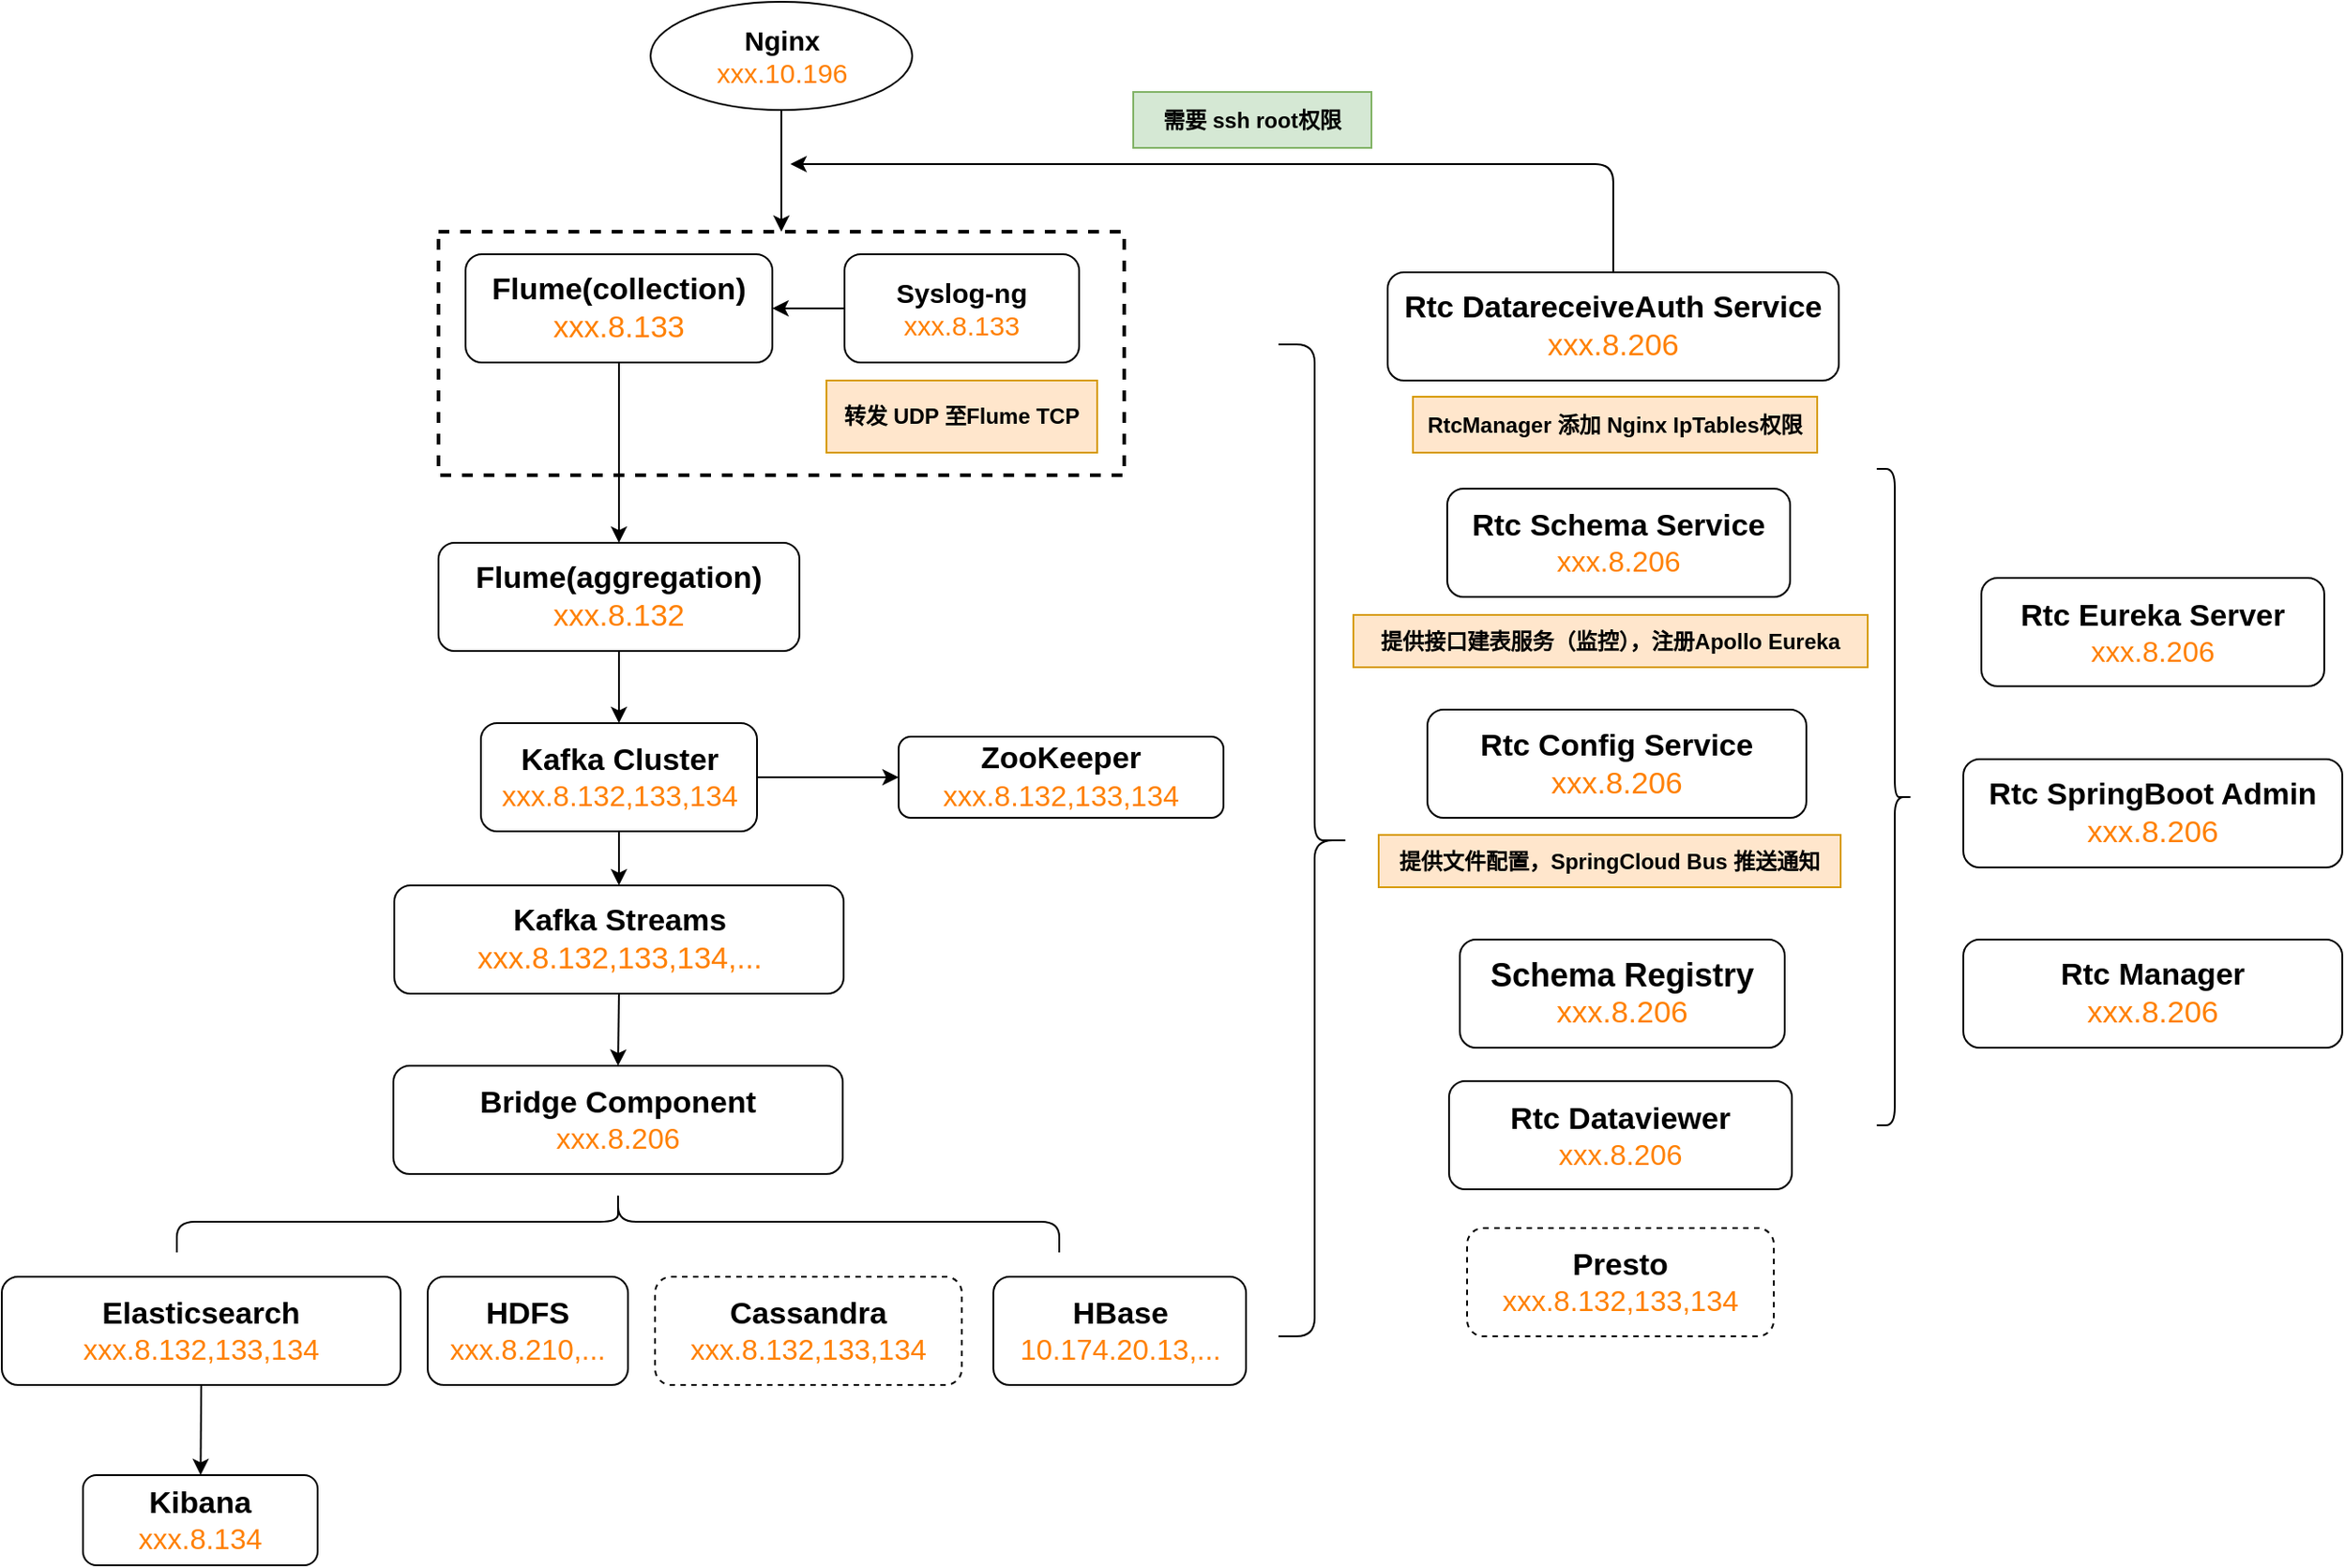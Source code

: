 <mxfile version="10.6.1" type="github"><diagram id="KzLtcQrGERRNuKqiNn3f" name="ç¬¬ 1 é¡µ"><mxGraphModel dx="1394" dy="774" grid="1" gridSize="10" guides="1" tooltips="1" connect="1" arrows="1" fold="1" page="1" pageScale="1" pageWidth="2027" pageHeight="2069" math="0" shadow="0"><root><mxCell id="0"/><mxCell id="1" parent="0"/><mxCell id="P1UCs-kd_gMWbm1AZ6ip-6" value="" style="rounded=0;whiteSpace=wrap;html=1;fillColor=none;dashed=1;strokeWidth=2;" parent="1" vertex="1"><mxGeometry x="425" y="167.5" width="380" height="135" as="geometry"/></mxCell><mxCell id="P1UCs-kd_gMWbm1AZ6ip-2" value="&lt;font style=&quot;font-size: 17px&quot;&gt;&lt;b&gt;Flume(&lt;/b&gt;&lt;span style=&quot;font-weight: bold&quot;&gt;collection&lt;/span&gt;&lt;b&gt;)&lt;/b&gt;&lt;br&gt;&lt;font color=&quot;#ff8000&quot; style=&quot;font-size: 17px&quot;&gt;xxx.8.133&lt;/font&gt;&lt;/font&gt;&lt;br&gt;" style="rounded=1;whiteSpace=wrap;html=1;" parent="1" vertex="1"><mxGeometry x="440" y="180" width="170" height="60" as="geometry"/></mxCell><mxCell id="P1UCs-kd_gMWbm1AZ6ip-3" value="&lt;font style=&quot;font-size: 17px&quot;&gt;&lt;b&gt;Flume(&lt;/b&gt;&lt;span&gt;&lt;b&gt;aggregation&lt;/b&gt;&lt;/span&gt;&lt;b&gt;)&lt;/b&gt;&lt;br&gt;&lt;font color=&quot;#ff8000&quot;&gt;xxx.8.132&lt;/font&gt;&lt;/font&gt;&lt;br&gt;" style="rounded=1;whiteSpace=wrap;html=1;" parent="1" vertex="1"><mxGeometry x="425" y="340" width="200" height="60" as="geometry"/></mxCell><mxCell id="P1UCs-kd_gMWbm1AZ6ip-4" value="" style="endArrow=classic;html=1;entryX=0.5;entryY=0;entryDx=0;entryDy=0;" parent="1" source="P1UCs-kd_gMWbm1AZ6ip-2" target="P1UCs-kd_gMWbm1AZ6ip-3" edge="1"><mxGeometry width="50" height="50" relative="1" as="geometry"><mxPoint x="500" y="460" as="sourcePoint"/><mxPoint x="550" y="410" as="targetPoint"/></mxGeometry></mxCell><mxCell id="P1UCs-kd_gMWbm1AZ6ip-5" value="&lt;font style=&quot;font-size: 15px&quot;&gt;&lt;b&gt;Nginx&lt;/b&gt;&lt;br&gt;&lt;font color=&quot;#ff8000&quot;&gt;xxx.10.196&lt;/font&gt;&lt;br&gt;&lt;/font&gt;" style="ellipse;whiteSpace=wrap;html=1;" parent="1" vertex="1"><mxGeometry x="542.5" y="40" width="145" height="60" as="geometry"/></mxCell><mxCell id="P1UCs-kd_gMWbm1AZ6ip-7" value="" style="group" parent="1" vertex="1" connectable="0"><mxGeometry x="640" y="180" width="150" height="110" as="geometry"/></mxCell><mxCell id="P1UCs-kd_gMWbm1AZ6ip-8" value="&lt;span style=&quot;font-size: 15px&quot;&gt;&lt;b&gt;Syslog-ng&lt;/b&gt;&lt;br&gt;&lt;font color=&quot;#ff8000&quot; style=&quot;font-size: 15px&quot;&gt;xxx.8.133&lt;/font&gt;&lt;/span&gt;" style="rounded=1;whiteSpace=wrap;html=1;" parent="P1UCs-kd_gMWbm1AZ6ip-7" vertex="1"><mxGeometry x="10" width="130" height="60" as="geometry"/></mxCell><mxCell id="P1UCs-kd_gMWbm1AZ6ip-9" value="&lt;b&gt;转发 UDP 至Flume TCP&lt;/b&gt;" style="text;html=1;strokeColor=#d79b00;fillColor=#ffe6cc;align=center;verticalAlign=middle;whiteSpace=wrap;rounded=0;" parent="P1UCs-kd_gMWbm1AZ6ip-7" vertex="1"><mxGeometry y="70" width="150" height="40" as="geometry"/></mxCell><mxCell id="P1UCs-kd_gMWbm1AZ6ip-10" value="" style="endArrow=classic;html=1;exitX=0;exitY=0.5;exitDx=0;exitDy=0;entryX=1;entryY=0.5;entryDx=0;entryDy=0;" parent="1" source="P1UCs-kd_gMWbm1AZ6ip-8" target="P1UCs-kd_gMWbm1AZ6ip-2" edge="1"><mxGeometry width="50" height="50" relative="1" as="geometry"><mxPoint x="420" y="550" as="sourcePoint"/><mxPoint x="470" y="500" as="targetPoint"/></mxGeometry></mxCell><mxCell id="P1UCs-kd_gMWbm1AZ6ip-11" value="" style="endArrow=classic;html=1;exitX=0.5;exitY=1;exitDx=0;exitDy=0;entryX=0.5;entryY=0;entryDx=0;entryDy=0;" parent="1" source="P1UCs-kd_gMWbm1AZ6ip-5" target="P1UCs-kd_gMWbm1AZ6ip-6" edge="1"><mxGeometry width="50" height="50" relative="1" as="geometry"><mxPoint x="760" y="140" as="sourcePoint"/><mxPoint x="810" y="90" as="targetPoint"/></mxGeometry></mxCell><mxCell id="P1UCs-kd_gMWbm1AZ6ip-12" value="&lt;font&gt;&lt;span style=&quot;font-weight: bold ; font-size: 17px&quot;&gt;Kafka Cluster&lt;/span&gt;&lt;br&gt;&lt;font color=&quot;#ff8000&quot; style=&quot;font-size: 16px&quot;&gt;xxx.8.132,133,134&lt;/font&gt;&lt;br&gt;&lt;/font&gt;" style="rounded=1;whiteSpace=wrap;html=1;strokeWidth=1;fillColor=none;" parent="1" vertex="1"><mxGeometry x="448.5" y="440" width="153" height="60" as="geometry"/></mxCell><mxCell id="P1UCs-kd_gMWbm1AZ6ip-13" value="" style="endArrow=classic;html=1;exitX=0.5;exitY=1;exitDx=0;exitDy=0;entryX=0.5;entryY=0;entryDx=0;entryDy=0;" parent="1" source="P1UCs-kd_gMWbm1AZ6ip-3" target="P1UCs-kd_gMWbm1AZ6ip-12" edge="1"><mxGeometry width="50" height="50" relative="1" as="geometry"><mxPoint x="520" y="580" as="sourcePoint"/><mxPoint x="570" y="530" as="targetPoint"/></mxGeometry></mxCell><mxCell id="P1UCs-kd_gMWbm1AZ6ip-14" value="&lt;span&gt;&lt;b&gt;&lt;font&gt;&lt;font style=&quot;font-size: 17px&quot;&gt;Elasticsearch&lt;/font&gt;&lt;br&gt;&lt;/font&gt;&lt;/b&gt;&lt;/span&gt;&lt;font style=&quot;font-size: 16px&quot; color=&quot;#ff8000&quot;&gt;xxx.8.132,133,134&lt;/font&gt;&lt;br&gt;" style="rounded=1;whiteSpace=wrap;html=1;strokeWidth=1;fillColor=none;" parent="1" vertex="1"><mxGeometry x="183" y="747" width="221" height="60" as="geometry"/></mxCell><mxCell id="P1UCs-kd_gMWbm1AZ6ip-15" value="&lt;span&gt;&lt;b&gt;&lt;font style=&quot;font-size: 17px&quot;&gt;Cassandra&lt;br&gt;&lt;/font&gt;&lt;/b&gt;&lt;/span&gt;&lt;span&gt;&lt;font style=&quot;font-size: 16px&quot; color=&quot;#ff8000&quot;&gt;xxx.8.132,133,134&lt;/font&gt;&lt;/span&gt;&lt;br&gt;" style="rounded=1;whiteSpace=wrap;html=1;strokeWidth=1;fillColor=none;dashed=1;" parent="1" vertex="1"><mxGeometry x="545" y="747" width="170" height="60" as="geometry"/></mxCell><mxCell id="P1UCs-kd_gMWbm1AZ6ip-17" value="" style="shape=curlyBracket;whiteSpace=wrap;html=1;rounded=1;strokeWidth=1;fillColor=none;rotation=90;" parent="1" vertex="1"><mxGeometry x="507.5" y="472" width="34" height="489" as="geometry"/></mxCell><mxCell id="P1UCs-kd_gMWbm1AZ6ip-18" value="&lt;font&gt;&lt;b style=&quot;font-size: 17px&quot;&gt;ZooKeeper&lt;br&gt;&lt;/b&gt;&lt;font color=&quot;#ff8000&quot; style=&quot;font-size: 16px&quot;&gt;xxx.8.132,133,134&lt;/font&gt;&lt;b style=&quot;font-size: 17px&quot;&gt;&lt;br&gt;&lt;/b&gt;&lt;/font&gt;" style="rounded=1;whiteSpace=wrap;html=1;strokeWidth=1;fillColor=none;" parent="1" vertex="1"><mxGeometry x="680" y="447.5" width="180" height="45" as="geometry"/></mxCell><mxCell id="P1UCs-kd_gMWbm1AZ6ip-24" value="&lt;font&gt;&lt;b style=&quot;font-size: 17px&quot;&gt;Bridge&amp;nbsp;Component&lt;/b&gt;&lt;br&gt;&lt;font color=&quot;#ff8000&quot; style=&quot;font-size: 16px&quot;&gt;xxx.8.206&lt;/font&gt;&lt;br&gt;&lt;/font&gt;" style="rounded=1;whiteSpace=wrap;html=1;strokeWidth=1;fillColor=none;" parent="1" vertex="1"><mxGeometry x="400" y="630" width="249" height="60" as="geometry"/></mxCell><mxCell id="P1UCs-kd_gMWbm1AZ6ip-33" value="" style="endArrow=classic;html=1;exitX=0.5;exitY=1;exitDx=0;exitDy=0;entryX=0.5;entryY=0;entryDx=0;entryDy=0;" parent="1" source="P1UCs-kd_gMWbm1AZ6ip-12" target="P1UCs-kd_gMWbm1AZ6ip-35" edge="1"><mxGeometry width="50" height="50" relative="1" as="geometry"><mxPoint x="260" y="590" as="sourcePoint"/><mxPoint x="525" y="560" as="targetPoint"/></mxGeometry></mxCell><mxCell id="P1UCs-kd_gMWbm1AZ6ip-34" value="&lt;span&gt;&lt;b&gt;&lt;font style=&quot;font-size: 17px&quot;&gt;HBase&lt;br&gt;&lt;/font&gt;&lt;/b&gt;&lt;/span&gt;&lt;span&gt;&lt;font style=&quot;font-size: 16px&quot; color=&quot;#ff8000&quot;&gt;10.174.20.13,...&lt;/font&gt;&lt;/span&gt;&lt;br&gt;" style="rounded=1;whiteSpace=wrap;html=1;strokeWidth=1;fillColor=none;" parent="1" vertex="1"><mxGeometry x="732.5" y="747" width="140" height="60" as="geometry"/></mxCell><mxCell id="P1UCs-kd_gMWbm1AZ6ip-35" value="&lt;font style=&quot;font-size: 17px&quot;&gt;&lt;b&gt;Kafka Streams&lt;/b&gt;&lt;br&gt;&lt;font color=&quot;#ff8000&quot; style=&quot;font-size: 17px&quot;&gt;xxx.8.132,133,134,...&lt;/font&gt;&lt;br&gt;&lt;/font&gt;" style="rounded=1;whiteSpace=wrap;html=1;strokeWidth=1;fillColor=none;" parent="1" vertex="1"><mxGeometry x="400.5" y="530" width="249" height="60" as="geometry"/></mxCell><mxCell id="P1UCs-kd_gMWbm1AZ6ip-37" value="" style="endArrow=classic;html=1;exitX=0.5;exitY=1;exitDx=0;exitDy=0;entryX=0.5;entryY=0;entryDx=0;entryDy=0;" parent="1" source="P1UCs-kd_gMWbm1AZ6ip-35" target="P1UCs-kd_gMWbm1AZ6ip-24" edge="1"><mxGeometry width="50" height="50" relative="1" as="geometry"><mxPoint x="340" y="660" as="sourcePoint"/><mxPoint x="390" y="610" as="targetPoint"/></mxGeometry></mxCell><mxCell id="P1UCs-kd_gMWbm1AZ6ip-38" value="&lt;span&gt;&lt;b&gt;&lt;font style=&quot;font-size: 17px&quot;&gt;HDFS&lt;br&gt;&lt;/font&gt;&lt;/b&gt;&lt;/span&gt;&lt;font style=&quot;font-size: 16px&quot; color=&quot;#ff8000&quot;&gt;xxx.8.210,...&lt;/font&gt;&lt;br&gt;" style="rounded=1;whiteSpace=wrap;html=1;strokeWidth=1;fillColor=none;" parent="1" vertex="1"><mxGeometry x="419" y="747" width="111" height="60" as="geometry"/></mxCell><mxCell id="cxz-Pu_tu1r2ShAeLuBO-1" value="&lt;font&gt;&lt;span style=&quot;font-size: 17px&quot;&gt;&lt;b&gt;Kibana&lt;/b&gt;&lt;/span&gt;&lt;br&gt;&lt;font style=&quot;font-size: 16px&quot; color=&quot;#ff8000&quot;&gt;xxx.8.134&lt;/font&gt;&lt;/font&gt;&lt;br&gt;" style="rounded=1;whiteSpace=wrap;html=1;" vertex="1" parent="1"><mxGeometry x="228" y="857" width="130" height="50" as="geometry"/></mxCell><mxCell id="cxz-Pu_tu1r2ShAeLuBO-2" value="" style="endArrow=classic;html=1;exitX=0.5;exitY=1;exitDx=0;exitDy=0;" edge="1" parent="1" source="P1UCs-kd_gMWbm1AZ6ip-14" target="cxz-Pu_tu1r2ShAeLuBO-1"><mxGeometry width="50" height="50" relative="1" as="geometry"><mxPoint x="348" y="967" as="sourcePoint"/><mxPoint x="398" y="917" as="targetPoint"/></mxGeometry></mxCell><mxCell id="cxz-Pu_tu1r2ShAeLuBO-3" value="&lt;font&gt;&lt;b&gt;&lt;span style=&quot;font-size: 18px&quot;&gt;Schema Registry&lt;/span&gt;&lt;br&gt;&lt;/b&gt;&lt;font style=&quot;font-size: 17px&quot; color=&quot;#ff8000&quot;&gt;xxx.8.206&lt;/font&gt;&lt;br&gt;&lt;/font&gt;" style="rounded=1;whiteSpace=wrap;html=1;" vertex="1" parent="1"><mxGeometry x="991" y="560" width="180" height="60" as="geometry"/></mxCell><mxCell id="cxz-Pu_tu1r2ShAeLuBO-4" value="&lt;font style=&quot;font-size: 17px&quot;&gt;&lt;span&gt;&lt;b&gt;Rtc SpringBoot Admin&lt;/b&gt;&lt;/span&gt;&lt;br&gt;&lt;font color=&quot;#ff8000&quot; style=&quot;font-size: 17px&quot;&gt;xxx.8.206&lt;/font&gt;&lt;br&gt;&lt;/font&gt;" style="rounded=1;whiteSpace=wrap;html=1;" vertex="1" parent="1"><mxGeometry x="1270" y="460" width="210" height="60" as="geometry"/></mxCell><mxCell id="cxz-Pu_tu1r2ShAeLuBO-5" value="" style="shape=curlyBracket;whiteSpace=wrap;html=1;rounded=1;rotation=180;strokeWidth=1;" vertex="1" parent="1"><mxGeometry x="890.5" y="230" width="40" height="550" as="geometry"/></mxCell><mxCell id="cxz-Pu_tu1r2ShAeLuBO-8" value="&lt;font&gt;&lt;font&gt;&lt;span style=&quot;font-size: 17px&quot;&gt;&lt;b&gt;Rtc Eureka Server&lt;br&gt;&lt;/b&gt;&lt;/span&gt;&lt;font color=&quot;#ff8000&quot; style=&quot;font-size: 16px&quot;&gt;xxx.8.206&lt;/font&gt;&lt;/font&gt;&lt;br&gt;&lt;/font&gt;" style="rounded=1;whiteSpace=wrap;html=1;" vertex="1" parent="1"><mxGeometry x="1280" y="359.5" width="190" height="60" as="geometry"/></mxCell><mxCell id="cxz-Pu_tu1r2ShAeLuBO-10" value="&lt;font&gt;&lt;font&gt;&lt;font&gt;&lt;font&gt;&lt;span style=&quot;font-size: 17px&quot;&gt;&lt;b&gt;Rtc Dataviewer&lt;br&gt;&lt;/b&gt;&lt;/span&gt;&lt;font color=&quot;#ff8000&quot; style=&quot;font-size: 16px&quot;&gt;xxx.8.206&lt;/font&gt;&lt;/font&gt;&lt;/font&gt;&lt;/font&gt;&lt;br&gt;&lt;/font&gt;" style="rounded=1;whiteSpace=wrap;html=1;" vertex="1" parent="1"><mxGeometry x="985" y="638.5" width="190" height="60" as="geometry"/></mxCell><mxCell id="cxz-Pu_tu1r2ShAeLuBO-14" value="" style="edgeStyle=elbowEdgeStyle;elbow=vertical;endArrow=classic;html=1;exitX=0.5;exitY=0;exitDx=0;exitDy=0;" edge="1" parent="1" source="cxz-Pu_tu1r2ShAeLuBO-7"><mxGeometry width="50" height="50" relative="1" as="geometry"><mxPoint x="1030" y="310" as="sourcePoint"/><mxPoint x="620" y="130" as="targetPoint"/><Array as="points"><mxPoint x="1075" y="130"/></Array></mxGeometry></mxCell><mxCell id="cxz-Pu_tu1r2ShAeLuBO-15" value="" style="shape=curlyBracket;whiteSpace=wrap;html=1;rounded=1;strokeWidth=1;rotation=180;" vertex="1" parent="1"><mxGeometry x="1222" y="299" width="20" height="364" as="geometry"/></mxCell><mxCell id="cxz-Pu_tu1r2ShAeLuBO-17" value="&lt;font style=&quot;font-size: 17px&quot;&gt;&lt;span&gt;&lt;b&gt;Rtc Manager&lt;/b&gt;&lt;/span&gt;&lt;br&gt;&lt;font color=&quot;#ff8000&quot; style=&quot;font-size: 17px&quot;&gt;xxx.8.206&lt;/font&gt;&lt;br&gt;&lt;/font&gt;" style="rounded=1;whiteSpace=wrap;html=1;" vertex="1" parent="1"><mxGeometry x="1270" y="560" width="210" height="60" as="geometry"/></mxCell><mxCell id="cxz-Pu_tu1r2ShAeLuBO-18" value="&lt;span&gt;&lt;b&gt;&lt;font style=&quot;font-size: 17px&quot;&gt;Presto&lt;br&gt;&lt;/font&gt;&lt;/b&gt;&lt;/span&gt;&lt;span&gt;&lt;font style=&quot;font-size: 16px&quot; color=&quot;#ff8000&quot;&gt;xxx.8.132,133,134&lt;/font&gt;&lt;/span&gt;&lt;br&gt;" style="rounded=1;whiteSpace=wrap;html=1;strokeWidth=1;fillColor=none;dashed=1;" vertex="1" parent="1"><mxGeometry x="995" y="720" width="170" height="60" as="geometry"/></mxCell><mxCell id="cxz-Pu_tu1r2ShAeLuBO-21" value="" style="group" vertex="1" connectable="0" parent="1"><mxGeometry x="950" y="190" width="250" height="100" as="geometry"/></mxCell><mxCell id="cxz-Pu_tu1r2ShAeLuBO-7" value="&lt;font style=&quot;font-size: 17px&quot;&gt;&lt;b&gt;&lt;span&gt;Rtc DatareceiveAuth Service&lt;/span&gt;&lt;br&gt;&lt;/b&gt;&lt;font color=&quot;#ff8000&quot; style=&quot;font-size: 17px&quot;&gt;xxx.8.206&lt;/font&gt;&lt;br&gt;&lt;/font&gt;" style="rounded=1;whiteSpace=wrap;html=1;" vertex="1" parent="cxz-Pu_tu1r2ShAeLuBO-21"><mxGeometry x="1" width="250" height="60" as="geometry"/></mxCell><mxCell id="cxz-Pu_tu1r2ShAeLuBO-20" value="&lt;b&gt;RtcManager 添加 Nginx IpTables权限&lt;/b&gt;" style="text;html=1;strokeColor=#d79b00;fillColor=#ffe6cc;align=center;verticalAlign=middle;whiteSpace=wrap;rounded=0;" vertex="1" parent="cxz-Pu_tu1r2ShAeLuBO-21"><mxGeometry x="15" y="69" width="224" height="31" as="geometry"/></mxCell><mxCell id="cxz-Pu_tu1r2ShAeLuBO-23" value="" style="group" vertex="1" connectable="0" parent="1"><mxGeometry x="930.5" y="310" width="285" height="99" as="geometry"/></mxCell><mxCell id="cxz-Pu_tu1r2ShAeLuBO-9" value="&lt;font&gt;&lt;font&gt;&lt;font&gt;&lt;span style=&quot;font-size: 17px&quot;&gt;&lt;b&gt;Rtc Schema Service&lt;br&gt;&lt;/b&gt;&lt;/span&gt;&lt;font color=&quot;#ff8000&quot; style=&quot;font-size: 16px&quot;&gt;xxx.8.206&lt;/font&gt;&lt;/font&gt;&lt;/font&gt;&lt;br&gt;&lt;/font&gt;" style="rounded=1;whiteSpace=wrap;html=1;" vertex="1" parent="cxz-Pu_tu1r2ShAeLuBO-23"><mxGeometry x="53.5" width="190" height="60" as="geometry"/></mxCell><mxCell id="cxz-Pu_tu1r2ShAeLuBO-22" value="&lt;b&gt;提供接口建表服务（监控），注册Apollo Eureka&lt;/b&gt;" style="text;html=1;strokeColor=#d79b00;fillColor=#ffe6cc;align=center;verticalAlign=middle;whiteSpace=wrap;rounded=0;" vertex="1" parent="cxz-Pu_tu1r2ShAeLuBO-23"><mxGeometry x="1.5" y="70" width="285" height="29" as="geometry"/></mxCell><mxCell id="cxz-Pu_tu1r2ShAeLuBO-25" value="" style="group" vertex="1" connectable="0" parent="1"><mxGeometry x="947" y="432.5" width="256" height="98.5" as="geometry"/></mxCell><mxCell id="cxz-Pu_tu1r2ShAeLuBO-6" value="&lt;font style=&quot;font-size: 17px&quot;&gt;&lt;b&gt;&lt;span&gt;Rtc Config Service&lt;/span&gt;&lt;br&gt;&lt;/b&gt;&lt;font color=&quot;#ff8000&quot; style=&quot;font-size: 17px&quot;&gt;xxx.8.206&lt;/font&gt;&lt;br&gt;&lt;/font&gt;" style="rounded=1;whiteSpace=wrap;html=1;" vertex="1" parent="cxz-Pu_tu1r2ShAeLuBO-25"><mxGeometry x="26" width="210" height="60" as="geometry"/></mxCell><mxCell id="cxz-Pu_tu1r2ShAeLuBO-24" value="&lt;b&gt;提供文件配置，SpringCloud Bus 推送通知&lt;/b&gt;" style="text;html=1;strokeColor=#d79b00;fillColor=#ffe6cc;align=center;verticalAlign=middle;whiteSpace=wrap;rounded=0;" vertex="1" parent="cxz-Pu_tu1r2ShAeLuBO-25"><mxGeometry x="-1" y="69.5" width="256" height="29" as="geometry"/></mxCell><mxCell id="cxz-Pu_tu1r2ShAeLuBO-26" value="" style="endArrow=classic;html=1;exitX=1;exitY=0.5;exitDx=0;exitDy=0;entryX=0;entryY=0.5;entryDx=0;entryDy=0;" edge="1" parent="1" source="P1UCs-kd_gMWbm1AZ6ip-12" target="P1UCs-kd_gMWbm1AZ6ip-18"><mxGeometry width="50" height="50" relative="1" as="geometry"><mxPoint x="710" y="560" as="sourcePoint"/><mxPoint x="760" y="510" as="targetPoint"/></mxGeometry></mxCell><mxCell id="cxz-Pu_tu1r2ShAeLuBO-31" value="&lt;b&gt;需要 ssh root权限&lt;/b&gt;" style="text;html=1;strokeColor=#82b366;fillColor=#d5e8d4;align=center;verticalAlign=middle;whiteSpace=wrap;rounded=0;" vertex="1" parent="1"><mxGeometry x="810" y="90" width="132" height="31" as="geometry"/></mxCell></root></mxGraphModel></diagram></mxfile>